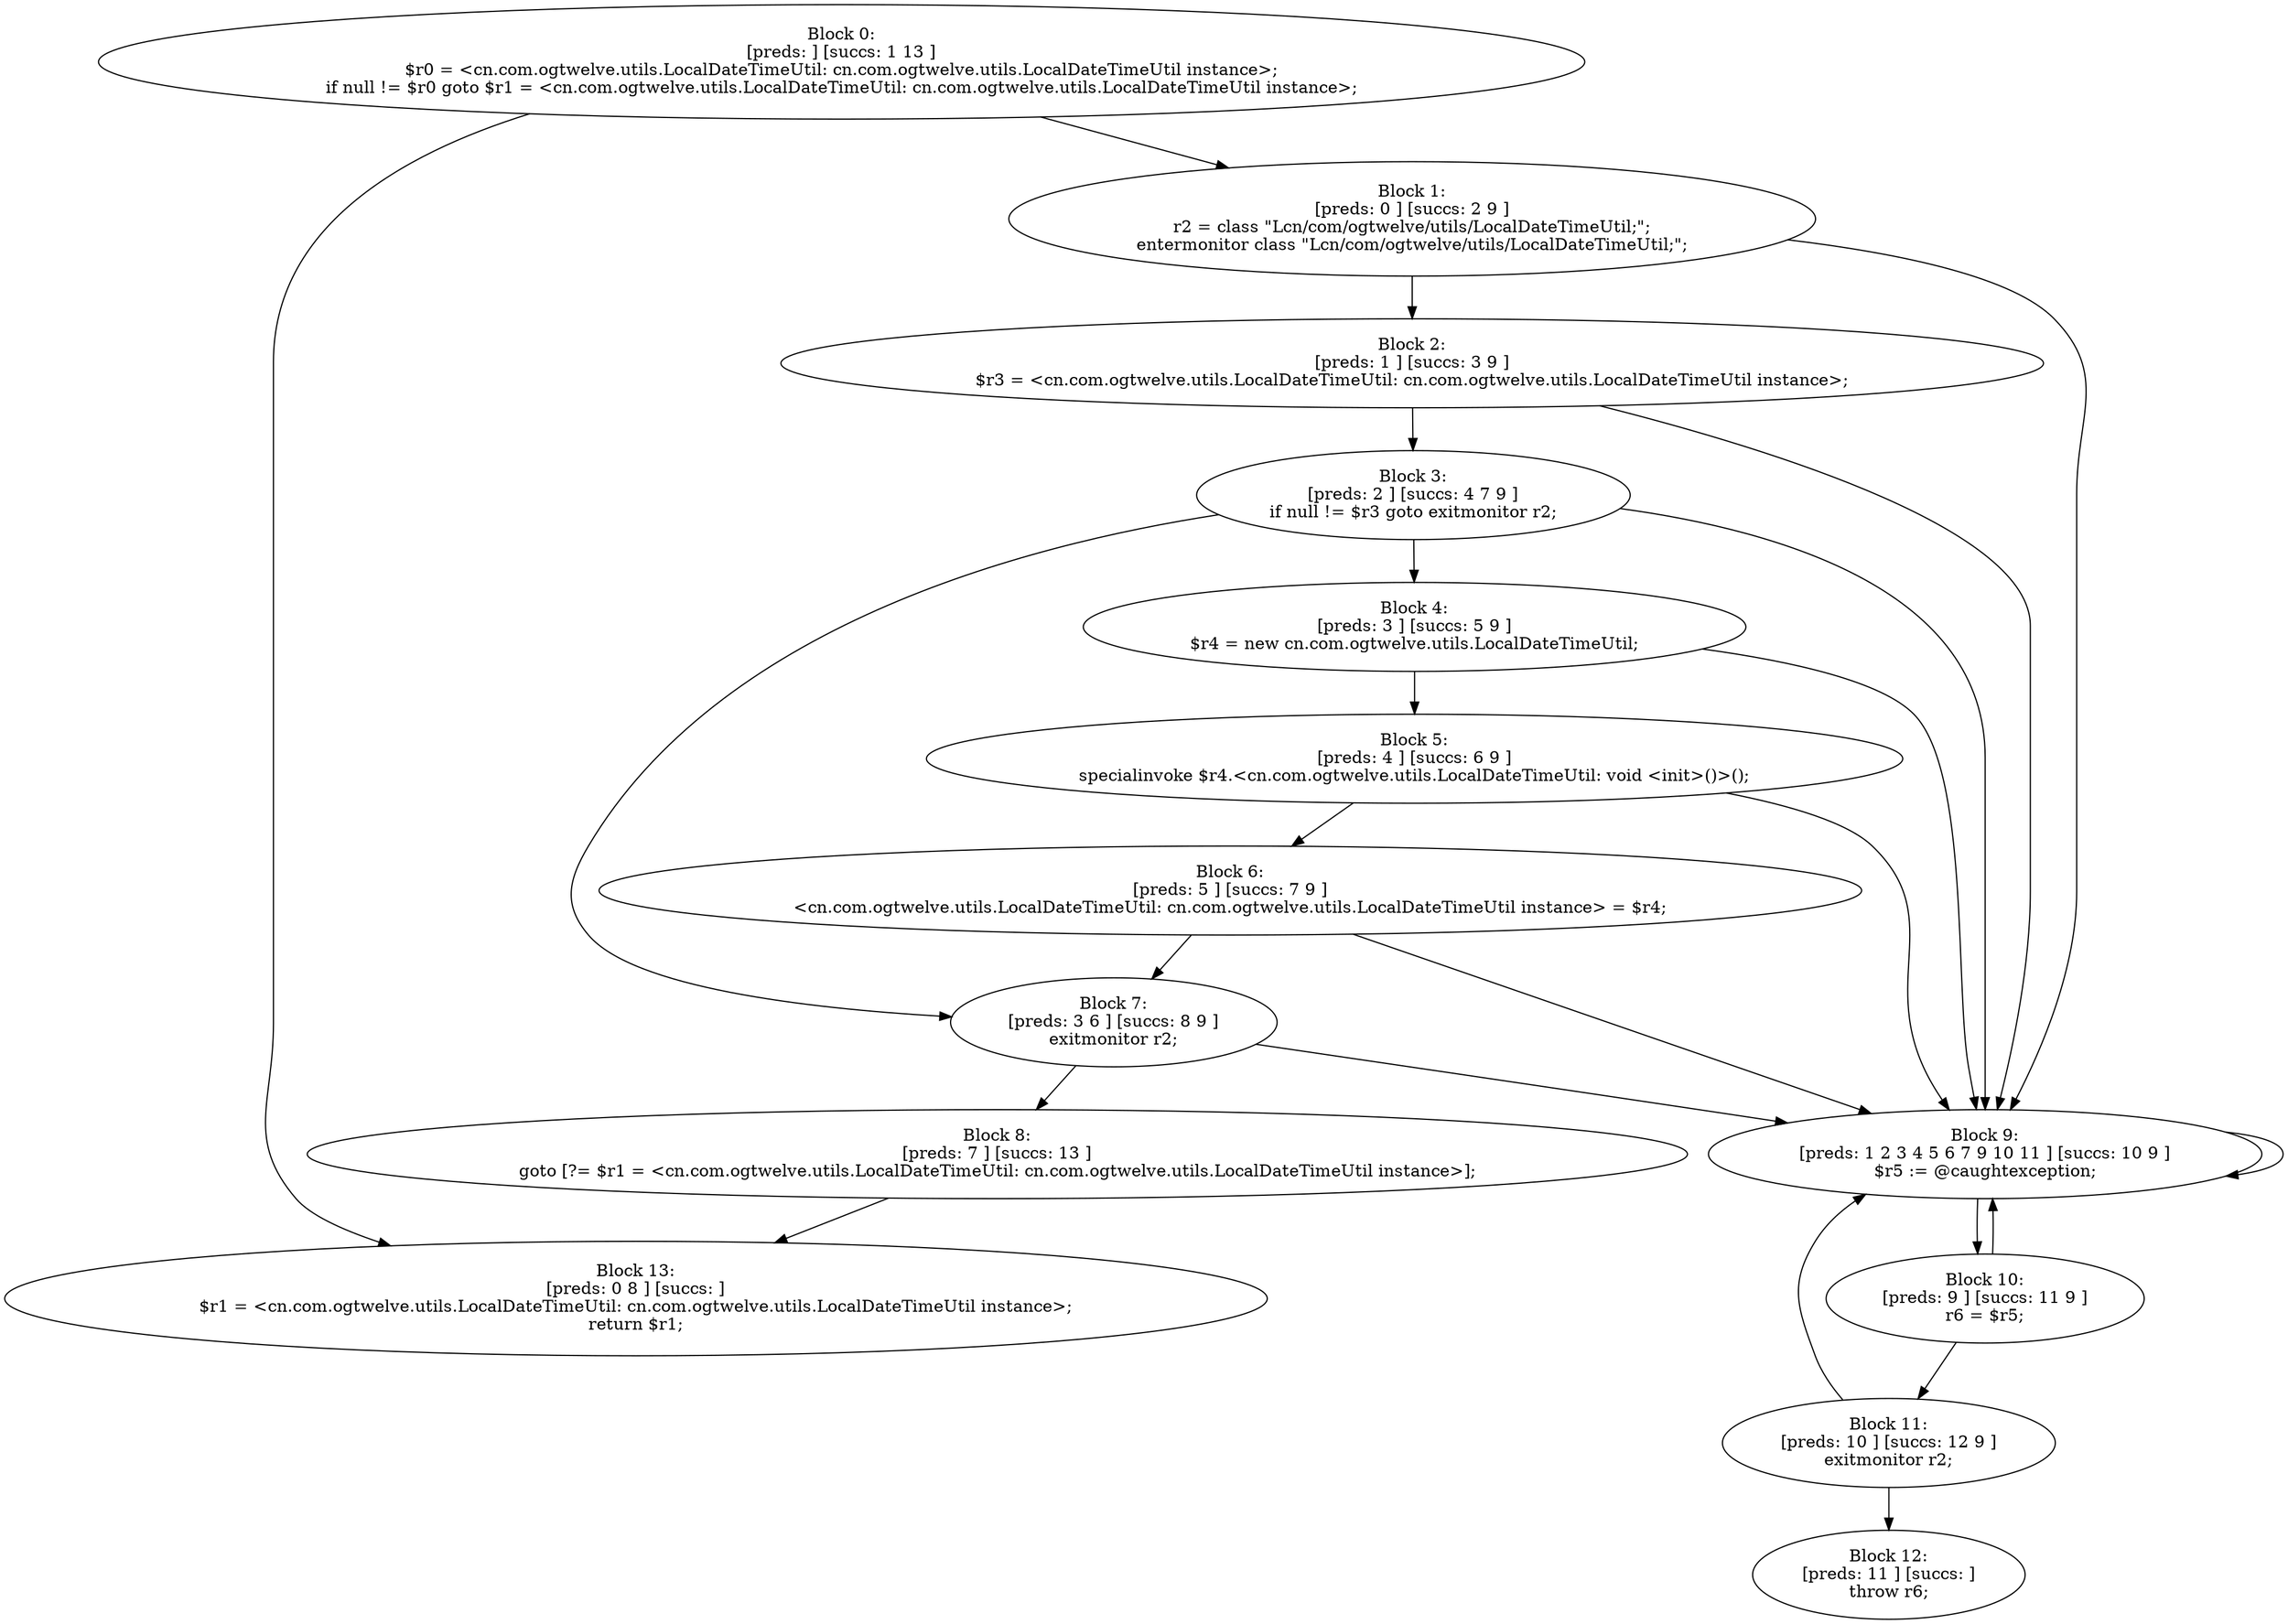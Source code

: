 digraph "unitGraph" {
    "Block 0:
[preds: ] [succs: 1 13 ]
$r0 = <cn.com.ogtwelve.utils.LocalDateTimeUtil: cn.com.ogtwelve.utils.LocalDateTimeUtil instance>;
if null != $r0 goto $r1 = <cn.com.ogtwelve.utils.LocalDateTimeUtil: cn.com.ogtwelve.utils.LocalDateTimeUtil instance>;
"
    "Block 1:
[preds: 0 ] [succs: 2 9 ]
r2 = class \"Lcn/com/ogtwelve/utils/LocalDateTimeUtil;\";
entermonitor class \"Lcn/com/ogtwelve/utils/LocalDateTimeUtil;\";
"
    "Block 2:
[preds: 1 ] [succs: 3 9 ]
$r3 = <cn.com.ogtwelve.utils.LocalDateTimeUtil: cn.com.ogtwelve.utils.LocalDateTimeUtil instance>;
"
    "Block 3:
[preds: 2 ] [succs: 4 7 9 ]
if null != $r3 goto exitmonitor r2;
"
    "Block 4:
[preds: 3 ] [succs: 5 9 ]
$r4 = new cn.com.ogtwelve.utils.LocalDateTimeUtil;
"
    "Block 5:
[preds: 4 ] [succs: 6 9 ]
specialinvoke $r4.<cn.com.ogtwelve.utils.LocalDateTimeUtil: void <init>()>();
"
    "Block 6:
[preds: 5 ] [succs: 7 9 ]
<cn.com.ogtwelve.utils.LocalDateTimeUtil: cn.com.ogtwelve.utils.LocalDateTimeUtil instance> = $r4;
"
    "Block 7:
[preds: 3 6 ] [succs: 8 9 ]
exitmonitor r2;
"
    "Block 8:
[preds: 7 ] [succs: 13 ]
goto [?= $r1 = <cn.com.ogtwelve.utils.LocalDateTimeUtil: cn.com.ogtwelve.utils.LocalDateTimeUtil instance>];
"
    "Block 9:
[preds: 1 2 3 4 5 6 7 9 10 11 ] [succs: 10 9 ]
$r5 := @caughtexception;
"
    "Block 10:
[preds: 9 ] [succs: 11 9 ]
r6 = $r5;
"
    "Block 11:
[preds: 10 ] [succs: 12 9 ]
exitmonitor r2;
"
    "Block 12:
[preds: 11 ] [succs: ]
throw r6;
"
    "Block 13:
[preds: 0 8 ] [succs: ]
$r1 = <cn.com.ogtwelve.utils.LocalDateTimeUtil: cn.com.ogtwelve.utils.LocalDateTimeUtil instance>;
return $r1;
"
    "Block 0:
[preds: ] [succs: 1 13 ]
$r0 = <cn.com.ogtwelve.utils.LocalDateTimeUtil: cn.com.ogtwelve.utils.LocalDateTimeUtil instance>;
if null != $r0 goto $r1 = <cn.com.ogtwelve.utils.LocalDateTimeUtil: cn.com.ogtwelve.utils.LocalDateTimeUtil instance>;
"->"Block 1:
[preds: 0 ] [succs: 2 9 ]
r2 = class \"Lcn/com/ogtwelve/utils/LocalDateTimeUtil;\";
entermonitor class \"Lcn/com/ogtwelve/utils/LocalDateTimeUtil;\";
";
    "Block 0:
[preds: ] [succs: 1 13 ]
$r0 = <cn.com.ogtwelve.utils.LocalDateTimeUtil: cn.com.ogtwelve.utils.LocalDateTimeUtil instance>;
if null != $r0 goto $r1 = <cn.com.ogtwelve.utils.LocalDateTimeUtil: cn.com.ogtwelve.utils.LocalDateTimeUtil instance>;
"->"Block 13:
[preds: 0 8 ] [succs: ]
$r1 = <cn.com.ogtwelve.utils.LocalDateTimeUtil: cn.com.ogtwelve.utils.LocalDateTimeUtil instance>;
return $r1;
";
    "Block 1:
[preds: 0 ] [succs: 2 9 ]
r2 = class \"Lcn/com/ogtwelve/utils/LocalDateTimeUtil;\";
entermonitor class \"Lcn/com/ogtwelve/utils/LocalDateTimeUtil;\";
"->"Block 2:
[preds: 1 ] [succs: 3 9 ]
$r3 = <cn.com.ogtwelve.utils.LocalDateTimeUtil: cn.com.ogtwelve.utils.LocalDateTimeUtil instance>;
";
    "Block 1:
[preds: 0 ] [succs: 2 9 ]
r2 = class \"Lcn/com/ogtwelve/utils/LocalDateTimeUtil;\";
entermonitor class \"Lcn/com/ogtwelve/utils/LocalDateTimeUtil;\";
"->"Block 9:
[preds: 1 2 3 4 5 6 7 9 10 11 ] [succs: 10 9 ]
$r5 := @caughtexception;
";
    "Block 2:
[preds: 1 ] [succs: 3 9 ]
$r3 = <cn.com.ogtwelve.utils.LocalDateTimeUtil: cn.com.ogtwelve.utils.LocalDateTimeUtil instance>;
"->"Block 3:
[preds: 2 ] [succs: 4 7 9 ]
if null != $r3 goto exitmonitor r2;
";
    "Block 2:
[preds: 1 ] [succs: 3 9 ]
$r3 = <cn.com.ogtwelve.utils.LocalDateTimeUtil: cn.com.ogtwelve.utils.LocalDateTimeUtil instance>;
"->"Block 9:
[preds: 1 2 3 4 5 6 7 9 10 11 ] [succs: 10 9 ]
$r5 := @caughtexception;
";
    "Block 3:
[preds: 2 ] [succs: 4 7 9 ]
if null != $r3 goto exitmonitor r2;
"->"Block 4:
[preds: 3 ] [succs: 5 9 ]
$r4 = new cn.com.ogtwelve.utils.LocalDateTimeUtil;
";
    "Block 3:
[preds: 2 ] [succs: 4 7 9 ]
if null != $r3 goto exitmonitor r2;
"->"Block 7:
[preds: 3 6 ] [succs: 8 9 ]
exitmonitor r2;
";
    "Block 3:
[preds: 2 ] [succs: 4 7 9 ]
if null != $r3 goto exitmonitor r2;
"->"Block 9:
[preds: 1 2 3 4 5 6 7 9 10 11 ] [succs: 10 9 ]
$r5 := @caughtexception;
";
    "Block 4:
[preds: 3 ] [succs: 5 9 ]
$r4 = new cn.com.ogtwelve.utils.LocalDateTimeUtil;
"->"Block 5:
[preds: 4 ] [succs: 6 9 ]
specialinvoke $r4.<cn.com.ogtwelve.utils.LocalDateTimeUtil: void <init>()>();
";
    "Block 4:
[preds: 3 ] [succs: 5 9 ]
$r4 = new cn.com.ogtwelve.utils.LocalDateTimeUtil;
"->"Block 9:
[preds: 1 2 3 4 5 6 7 9 10 11 ] [succs: 10 9 ]
$r5 := @caughtexception;
";
    "Block 5:
[preds: 4 ] [succs: 6 9 ]
specialinvoke $r4.<cn.com.ogtwelve.utils.LocalDateTimeUtil: void <init>()>();
"->"Block 6:
[preds: 5 ] [succs: 7 9 ]
<cn.com.ogtwelve.utils.LocalDateTimeUtil: cn.com.ogtwelve.utils.LocalDateTimeUtil instance> = $r4;
";
    "Block 5:
[preds: 4 ] [succs: 6 9 ]
specialinvoke $r4.<cn.com.ogtwelve.utils.LocalDateTimeUtil: void <init>()>();
"->"Block 9:
[preds: 1 2 3 4 5 6 7 9 10 11 ] [succs: 10 9 ]
$r5 := @caughtexception;
";
    "Block 6:
[preds: 5 ] [succs: 7 9 ]
<cn.com.ogtwelve.utils.LocalDateTimeUtil: cn.com.ogtwelve.utils.LocalDateTimeUtil instance> = $r4;
"->"Block 7:
[preds: 3 6 ] [succs: 8 9 ]
exitmonitor r2;
";
    "Block 6:
[preds: 5 ] [succs: 7 9 ]
<cn.com.ogtwelve.utils.LocalDateTimeUtil: cn.com.ogtwelve.utils.LocalDateTimeUtil instance> = $r4;
"->"Block 9:
[preds: 1 2 3 4 5 6 7 9 10 11 ] [succs: 10 9 ]
$r5 := @caughtexception;
";
    "Block 7:
[preds: 3 6 ] [succs: 8 9 ]
exitmonitor r2;
"->"Block 8:
[preds: 7 ] [succs: 13 ]
goto [?= $r1 = <cn.com.ogtwelve.utils.LocalDateTimeUtil: cn.com.ogtwelve.utils.LocalDateTimeUtil instance>];
";
    "Block 7:
[preds: 3 6 ] [succs: 8 9 ]
exitmonitor r2;
"->"Block 9:
[preds: 1 2 3 4 5 6 7 9 10 11 ] [succs: 10 9 ]
$r5 := @caughtexception;
";
    "Block 8:
[preds: 7 ] [succs: 13 ]
goto [?= $r1 = <cn.com.ogtwelve.utils.LocalDateTimeUtil: cn.com.ogtwelve.utils.LocalDateTimeUtil instance>];
"->"Block 13:
[preds: 0 8 ] [succs: ]
$r1 = <cn.com.ogtwelve.utils.LocalDateTimeUtil: cn.com.ogtwelve.utils.LocalDateTimeUtil instance>;
return $r1;
";
    "Block 9:
[preds: 1 2 3 4 5 6 7 9 10 11 ] [succs: 10 9 ]
$r5 := @caughtexception;
"->"Block 10:
[preds: 9 ] [succs: 11 9 ]
r6 = $r5;
";
    "Block 9:
[preds: 1 2 3 4 5 6 7 9 10 11 ] [succs: 10 9 ]
$r5 := @caughtexception;
"->"Block 9:
[preds: 1 2 3 4 5 6 7 9 10 11 ] [succs: 10 9 ]
$r5 := @caughtexception;
";
    "Block 10:
[preds: 9 ] [succs: 11 9 ]
r6 = $r5;
"->"Block 11:
[preds: 10 ] [succs: 12 9 ]
exitmonitor r2;
";
    "Block 10:
[preds: 9 ] [succs: 11 9 ]
r6 = $r5;
"->"Block 9:
[preds: 1 2 3 4 5 6 7 9 10 11 ] [succs: 10 9 ]
$r5 := @caughtexception;
";
    "Block 11:
[preds: 10 ] [succs: 12 9 ]
exitmonitor r2;
"->"Block 12:
[preds: 11 ] [succs: ]
throw r6;
";
    "Block 11:
[preds: 10 ] [succs: 12 9 ]
exitmonitor r2;
"->"Block 9:
[preds: 1 2 3 4 5 6 7 9 10 11 ] [succs: 10 9 ]
$r5 := @caughtexception;
";
}
